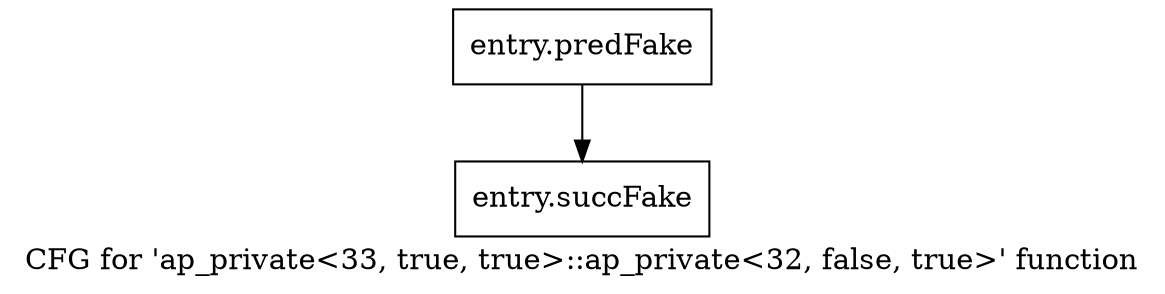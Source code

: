 digraph "CFG for 'ap_private\<33, true, true\>::ap_private\<32, false, true\>' function" {
	label="CFG for 'ap_private\<33, true, true\>::ap_private\<32, false, true\>' function";

	Node0x5a40eb0 [shape=record,filename="",linenumber="",label="{entry.predFake}"];
	Node0x5a40eb0 -> Node0x5a40fc0[ callList="" memoryops="" filename="/home/omerfaruk/tools/Xilinx/Vitis_HLS/2023.2/include/etc/ap_private.h" execusionnum="15"];
	Node0x5a40fc0 [shape=record,filename="/home/omerfaruk/tools/Xilinx/Vitis_HLS/2023.2/include/etc/ap_private.h",linenumber="1700",label="{entry.succFake}"];
}
